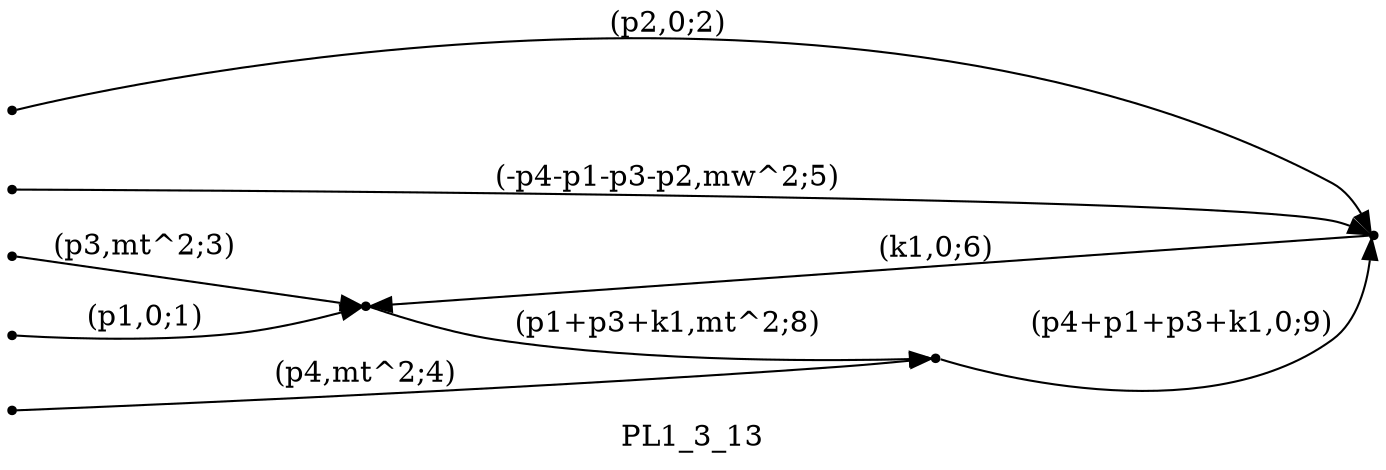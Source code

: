 digraph PL1_3_13 {
  label="PL1_3_13";
  rankdir="LR";
  subgraph edges {
    -1 -> 2 [label="(p1,0;1)"];
    -2 -> 3 [label="(p2,0;2)"];
    -3 -> 2 [label="(p3,mt^2;3)"];
    -4 -> 1 [label="(p4,mt^2;4)"];
    -5 -> 3 [label="(-p4-p1-p3-p2,mw^2;5)"];
    3 -> 2 [label="(k1,0;6)"];
    2 -> 1 [label="(p1+p3+k1,mt^2;8)"];
    1 -> 3 [label="(p4+p1+p3+k1,0;9)"];
  }
  subgraph incoming { rank="source"; -1; -2; -3; -4; -5; }
-5 [shape=point];
-4 [shape=point];
-3 [shape=point];
-2 [shape=point];
-1 [shape=point];
1 [shape=point];
2 [shape=point];
3 [shape=point];
}

